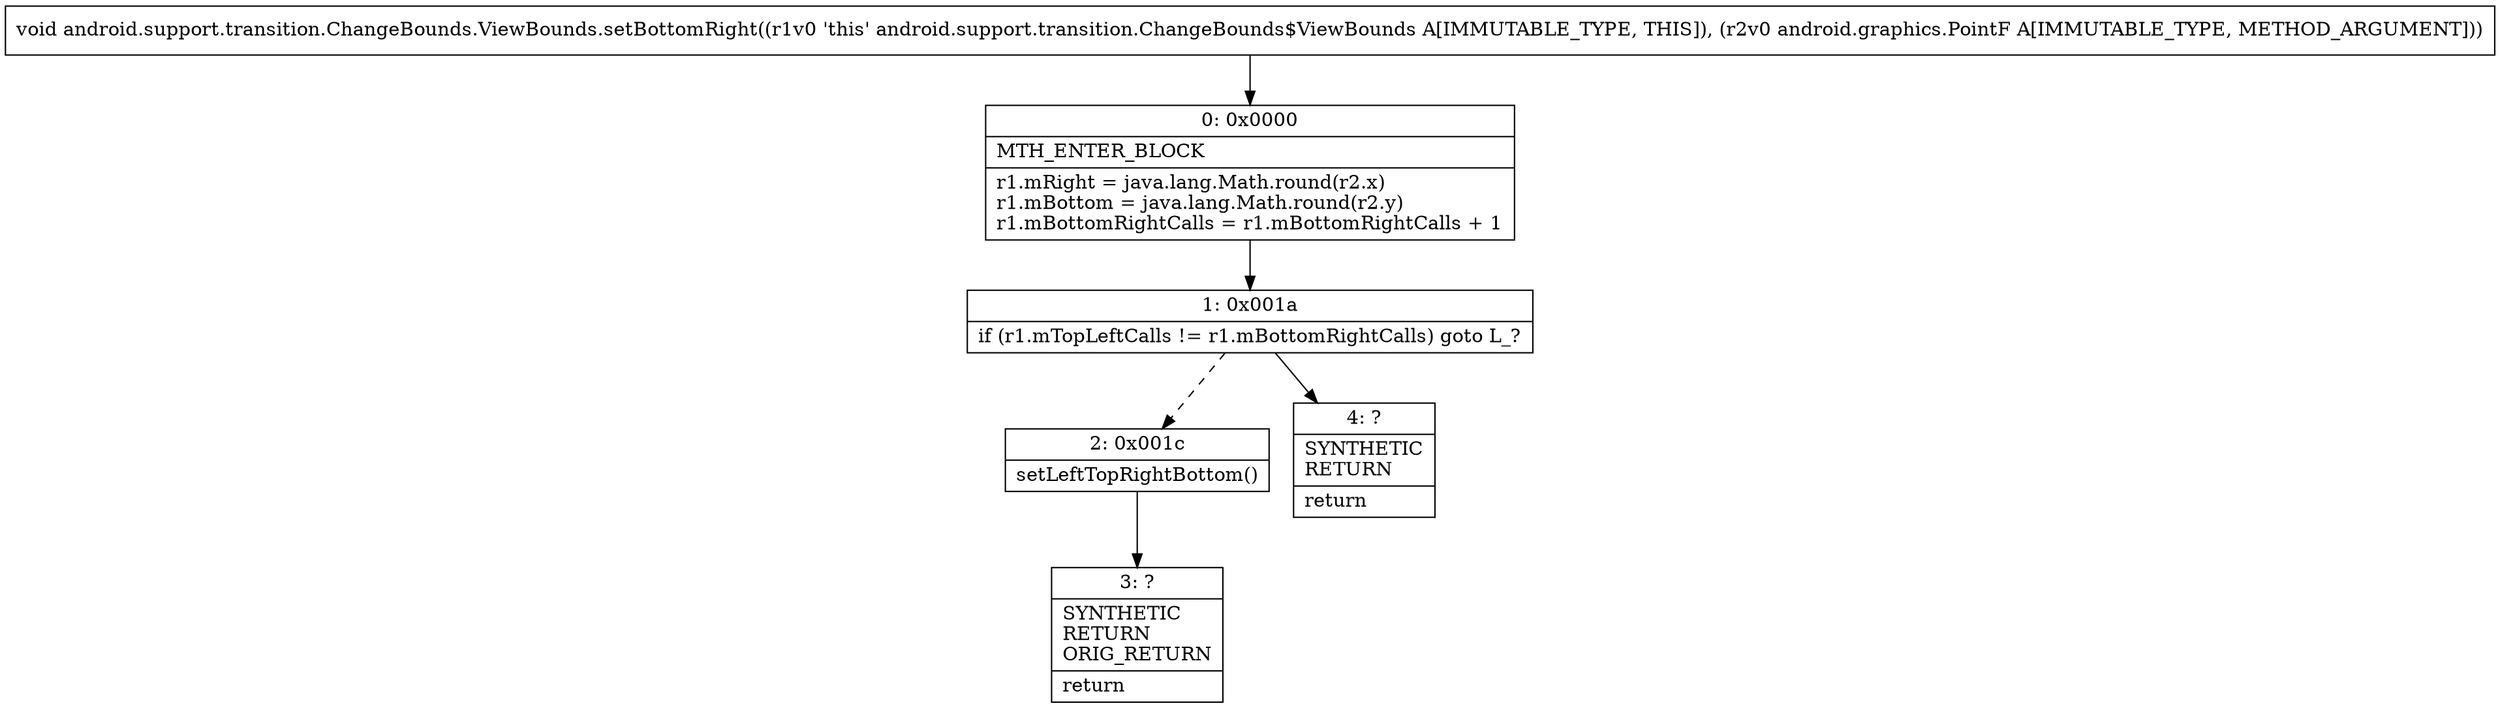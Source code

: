 digraph "CFG forandroid.support.transition.ChangeBounds.ViewBounds.setBottomRight(Landroid\/graphics\/PointF;)V" {
Node_0 [shape=record,label="{0\:\ 0x0000|MTH_ENTER_BLOCK\l|r1.mRight = java.lang.Math.round(r2.x)\lr1.mBottom = java.lang.Math.round(r2.y)\lr1.mBottomRightCalls = r1.mBottomRightCalls + 1\l}"];
Node_1 [shape=record,label="{1\:\ 0x001a|if (r1.mTopLeftCalls != r1.mBottomRightCalls) goto L_?\l}"];
Node_2 [shape=record,label="{2\:\ 0x001c|setLeftTopRightBottom()\l}"];
Node_3 [shape=record,label="{3\:\ ?|SYNTHETIC\lRETURN\lORIG_RETURN\l|return\l}"];
Node_4 [shape=record,label="{4\:\ ?|SYNTHETIC\lRETURN\l|return\l}"];
MethodNode[shape=record,label="{void android.support.transition.ChangeBounds.ViewBounds.setBottomRight((r1v0 'this' android.support.transition.ChangeBounds$ViewBounds A[IMMUTABLE_TYPE, THIS]), (r2v0 android.graphics.PointF A[IMMUTABLE_TYPE, METHOD_ARGUMENT])) }"];
MethodNode -> Node_0;
Node_0 -> Node_1;
Node_1 -> Node_2[style=dashed];
Node_1 -> Node_4;
Node_2 -> Node_3;
}

